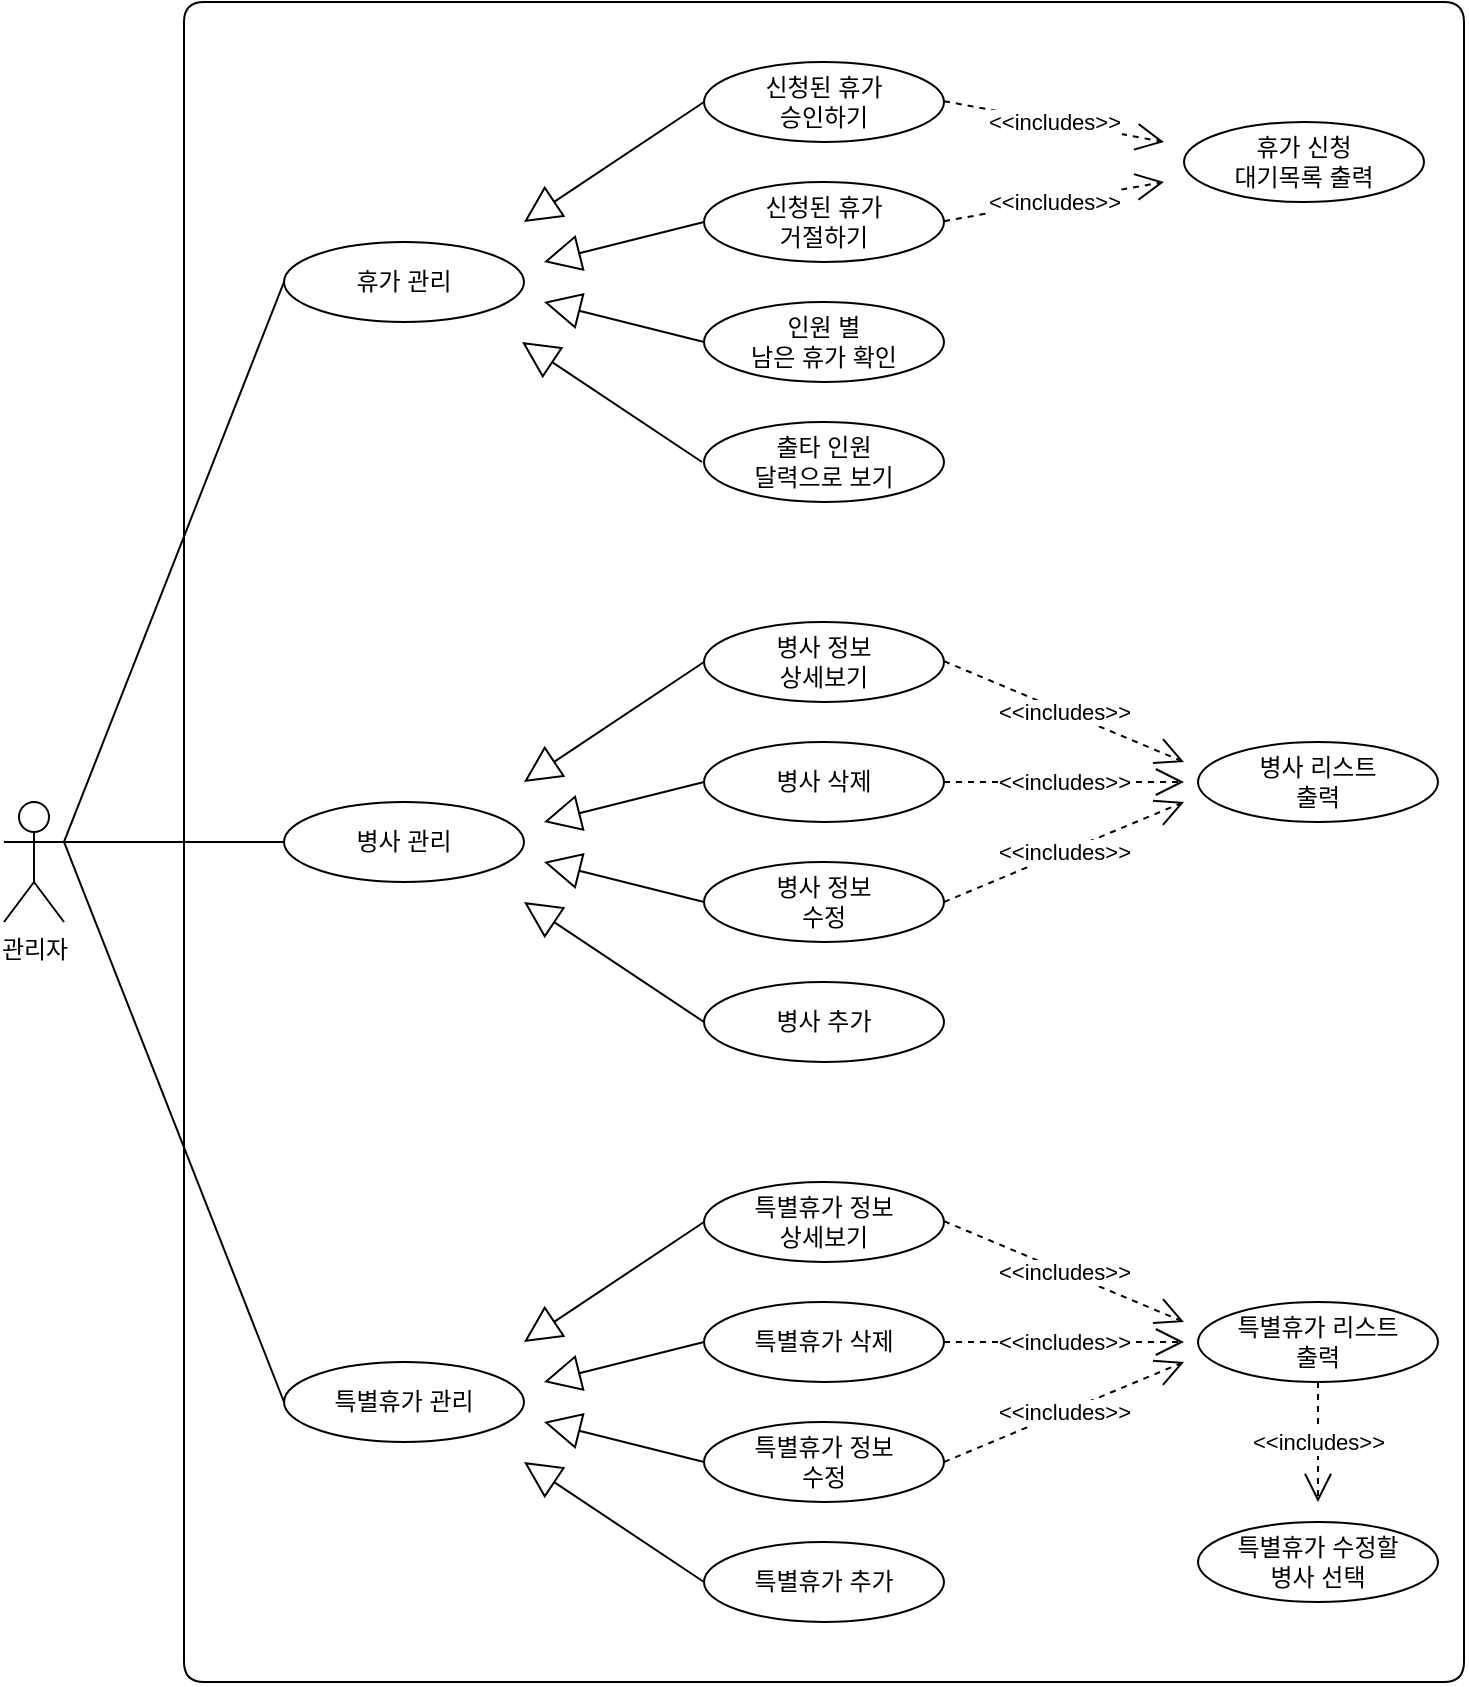 <mxfile version="13.0.4" type="github"><diagram id="YS1SxAoizn5CnRhY_9kf" name="Page-1"><mxGraphModel dx="1480" dy="892" grid="1" gridSize="10" guides="1" tooltips="1" connect="1" arrows="1" fold="1" page="1" pageScale="1" pageWidth="827" pageHeight="1169" math="0" shadow="0"><root><mxCell id="0"/><mxCell id="1" parent="0"/><mxCell id="ePIgWg8j0dTUq2NWj3uB-1" value="관리자" style="shape=umlActor;verticalLabelPosition=bottom;labelBackgroundColor=#ffffff;verticalAlign=top;html=1;outlineConnect=0;" parent="1" vertex="1"><mxGeometry x="70" y="440" width="30" height="60" as="geometry"/></mxCell><mxCell id="v1yStj9FJ5guEV33HrX2-2" value="휴가 관리" style="ellipse;whiteSpace=wrap;html=1;" vertex="1" parent="1"><mxGeometry x="210" y="160" width="120" height="40" as="geometry"/></mxCell><mxCell id="v1yStj9FJ5guEV33HrX2-3" value="병사 관리" style="ellipse;whiteSpace=wrap;html=1;" vertex="1" parent="1"><mxGeometry x="210" y="440" width="120" height="40" as="geometry"/></mxCell><mxCell id="v1yStj9FJ5guEV33HrX2-4" value="특별휴가 관리" style="ellipse;whiteSpace=wrap;html=1;" vertex="1" parent="1"><mxGeometry x="210" y="720" width="120" height="40" as="geometry"/></mxCell><mxCell id="v1yStj9FJ5guEV33HrX2-6" value="" style="endArrow=none;html=1;entryX=0;entryY=0.5;entryDx=0;entryDy=0;exitX=1;exitY=0.333;exitDx=0;exitDy=0;exitPerimeter=0;" edge="1" parent="1" source="ePIgWg8j0dTUq2NWj3uB-1" target="v1yStj9FJ5guEV33HrX2-2"><mxGeometry width="50" height="50" relative="1" as="geometry"><mxPoint x="100" y="480" as="sourcePoint"/><mxPoint x="150" y="430" as="targetPoint"/></mxGeometry></mxCell><mxCell id="v1yStj9FJ5guEV33HrX2-7" value="" style="endArrow=none;html=1;" edge="1" parent="1" target="v1yStj9FJ5guEV33HrX2-3"><mxGeometry width="50" height="50" relative="1" as="geometry"><mxPoint x="100" y="460" as="sourcePoint"/><mxPoint x="180" y="460" as="targetPoint"/></mxGeometry></mxCell><mxCell id="v1yStj9FJ5guEV33HrX2-8" value="" style="endArrow=none;html=1;exitX=0;exitY=0.5;exitDx=0;exitDy=0;entryX=1;entryY=0.333;entryDx=0;entryDy=0;entryPerimeter=0;" edge="1" parent="1" source="v1yStj9FJ5guEV33HrX2-4" target="ePIgWg8j0dTUq2NWj3uB-1"><mxGeometry width="50" height="50" relative="1" as="geometry"><mxPoint x="70" y="550" as="sourcePoint"/><mxPoint x="100" y="460" as="targetPoint"/></mxGeometry></mxCell><mxCell id="v1yStj9FJ5guEV33HrX2-13" value="병사 리스트&lt;br&gt;출력" style="ellipse;whiteSpace=wrap;html=1;" vertex="1" parent="1"><mxGeometry x="667" y="410" width="120" height="40" as="geometry"/></mxCell><mxCell id="v1yStj9FJ5guEV33HrX2-14" value="병사 추가" style="ellipse;whiteSpace=wrap;html=1;" vertex="1" parent="1"><mxGeometry x="420" y="530" width="120" height="40" as="geometry"/></mxCell><mxCell id="v1yStj9FJ5guEV33HrX2-15" value="병사 정보&lt;br&gt;상세보기" style="ellipse;whiteSpace=wrap;html=1;" vertex="1" parent="1"><mxGeometry x="420" y="350" width="120" height="40" as="geometry"/></mxCell><mxCell id="v1yStj9FJ5guEV33HrX2-16" value="병사 정보&lt;br&gt;수정" style="ellipse;whiteSpace=wrap;html=1;" vertex="1" parent="1"><mxGeometry x="420" y="470" width="120" height="40" as="geometry"/></mxCell><mxCell id="v1yStj9FJ5guEV33HrX2-17" value="병사 삭제" style="ellipse;whiteSpace=wrap;html=1;" vertex="1" parent="1"><mxGeometry x="420" y="410" width="120" height="40" as="geometry"/></mxCell><mxCell id="v1yStj9FJ5guEV33HrX2-21" value="&amp;lt;&amp;lt;includes&amp;gt;&amp;gt;" style="endArrow=open;endSize=12;dashed=1;html=1;" edge="1" parent="1"><mxGeometry width="160" relative="1" as="geometry"><mxPoint x="540" y="369.58" as="sourcePoint"/><mxPoint x="660" y="420" as="targetPoint"/></mxGeometry></mxCell><mxCell id="v1yStj9FJ5guEV33HrX2-24" value="&amp;lt;&amp;lt;includes&amp;gt;&amp;gt;" style="endArrow=open;endSize=12;dashed=1;html=1;" edge="1" parent="1"><mxGeometry width="160" relative="1" as="geometry"><mxPoint x="540" y="430" as="sourcePoint"/><mxPoint x="660" y="430" as="targetPoint"/></mxGeometry></mxCell><mxCell id="v1yStj9FJ5guEV33HrX2-25" value="&amp;lt;&amp;lt;includes&amp;gt;&amp;gt;" style="endArrow=open;endSize=12;dashed=1;html=1;" edge="1" parent="1"><mxGeometry width="160" relative="1" as="geometry"><mxPoint x="540" y="490.0" as="sourcePoint"/><mxPoint x="660" y="440" as="targetPoint"/></mxGeometry></mxCell><mxCell id="v1yStj9FJ5guEV33HrX2-26" value="" style="endArrow=block;endSize=16;endFill=0;html=1;exitX=0;exitY=0.5;exitDx=0;exitDy=0;" edge="1" parent="1" source="v1yStj9FJ5guEV33HrX2-14"><mxGeometry width="160" relative="1" as="geometry"><mxPoint x="450" y="580" as="sourcePoint"/><mxPoint x="330" y="490" as="targetPoint"/></mxGeometry></mxCell><mxCell id="v1yStj9FJ5guEV33HrX2-27" value="" style="endArrow=block;endSize=16;endFill=0;html=1;exitX=0;exitY=0.5;exitDx=0;exitDy=0;" edge="1" parent="1" source="v1yStj9FJ5guEV33HrX2-16"><mxGeometry width="160" relative="1" as="geometry"><mxPoint x="420" y="440" as="sourcePoint"/><mxPoint x="340" y="470" as="targetPoint"/></mxGeometry></mxCell><mxCell id="v1yStj9FJ5guEV33HrX2-28" value="" style="endArrow=block;endSize=16;endFill=0;html=1;exitX=0;exitY=0.5;exitDx=0;exitDy=0;" edge="1" parent="1" source="v1yStj9FJ5guEV33HrX2-17"><mxGeometry width="160" relative="1" as="geometry"><mxPoint x="420" y="380" as="sourcePoint"/><mxPoint x="340" y="450" as="targetPoint"/></mxGeometry></mxCell><mxCell id="v1yStj9FJ5guEV33HrX2-29" value="" style="endArrow=block;endSize=16;endFill=0;html=1;exitX=0;exitY=0.5;exitDx=0;exitDy=0;" edge="1" parent="1" source="v1yStj9FJ5guEV33HrX2-15"><mxGeometry width="160" relative="1" as="geometry"><mxPoint x="410" y="330" as="sourcePoint"/><mxPoint x="330" y="430" as="targetPoint"/></mxGeometry></mxCell><mxCell id="v1yStj9FJ5guEV33HrX2-43" value="특별휴가 리스트&lt;br&gt;출력" style="ellipse;whiteSpace=wrap;html=1;" vertex="1" parent="1"><mxGeometry x="667" y="690" width="120" height="40" as="geometry"/></mxCell><mxCell id="v1yStj9FJ5guEV33HrX2-44" value="특별휴가 추가" style="ellipse;whiteSpace=wrap;html=1;" vertex="1" parent="1"><mxGeometry x="420" y="810" width="120" height="40" as="geometry"/></mxCell><mxCell id="v1yStj9FJ5guEV33HrX2-45" value="특별휴가 정보&lt;br&gt;상세보기" style="ellipse;whiteSpace=wrap;html=1;" vertex="1" parent="1"><mxGeometry x="420" y="630" width="120" height="40" as="geometry"/></mxCell><mxCell id="v1yStj9FJ5guEV33HrX2-46" value="특별휴가 정보&lt;br&gt;수정" style="ellipse;whiteSpace=wrap;html=1;" vertex="1" parent="1"><mxGeometry x="420" y="750" width="120" height="40" as="geometry"/></mxCell><mxCell id="v1yStj9FJ5guEV33HrX2-47" value="특별휴가 삭제" style="ellipse;whiteSpace=wrap;html=1;" vertex="1" parent="1"><mxGeometry x="420" y="690" width="120" height="40" as="geometry"/></mxCell><mxCell id="v1yStj9FJ5guEV33HrX2-48" value="&amp;lt;&amp;lt;includes&amp;gt;&amp;gt;" style="endArrow=open;endSize=12;dashed=1;html=1;" edge="1" parent="1"><mxGeometry width="160" relative="1" as="geometry"><mxPoint x="540" y="649.58" as="sourcePoint"/><mxPoint x="660" y="700" as="targetPoint"/></mxGeometry></mxCell><mxCell id="v1yStj9FJ5guEV33HrX2-49" value="&amp;lt;&amp;lt;includes&amp;gt;&amp;gt;" style="endArrow=open;endSize=12;dashed=1;html=1;" edge="1" parent="1"><mxGeometry width="160" relative="1" as="geometry"><mxPoint x="540" y="710" as="sourcePoint"/><mxPoint x="660" y="710" as="targetPoint"/></mxGeometry></mxCell><mxCell id="v1yStj9FJ5guEV33HrX2-50" value="&amp;lt;&amp;lt;includes&amp;gt;&amp;gt;" style="endArrow=open;endSize=12;dashed=1;html=1;" edge="1" parent="1"><mxGeometry width="160" relative="1" as="geometry"><mxPoint x="540" y="770.0" as="sourcePoint"/><mxPoint x="660" y="720" as="targetPoint"/></mxGeometry></mxCell><mxCell id="v1yStj9FJ5guEV33HrX2-51" value="" style="endArrow=block;endSize=16;endFill=0;html=1;exitX=0;exitY=0.5;exitDx=0;exitDy=0;" edge="1" parent="1" source="v1yStj9FJ5guEV33HrX2-44"><mxGeometry width="160" relative="1" as="geometry"><mxPoint x="450" y="860" as="sourcePoint"/><mxPoint x="330" y="770" as="targetPoint"/></mxGeometry></mxCell><mxCell id="v1yStj9FJ5guEV33HrX2-52" value="" style="endArrow=block;endSize=16;endFill=0;html=1;exitX=0;exitY=0.5;exitDx=0;exitDy=0;" edge="1" parent="1" source="v1yStj9FJ5guEV33HrX2-46"><mxGeometry width="160" relative="1" as="geometry"><mxPoint x="420" y="720" as="sourcePoint"/><mxPoint x="340" y="750" as="targetPoint"/></mxGeometry></mxCell><mxCell id="v1yStj9FJ5guEV33HrX2-53" value="" style="endArrow=block;endSize=16;endFill=0;html=1;exitX=0;exitY=0.5;exitDx=0;exitDy=0;" edge="1" parent="1" source="v1yStj9FJ5guEV33HrX2-47"><mxGeometry width="160" relative="1" as="geometry"><mxPoint x="420" y="660" as="sourcePoint"/><mxPoint x="340" y="730" as="targetPoint"/></mxGeometry></mxCell><mxCell id="v1yStj9FJ5guEV33HrX2-54" value="" style="endArrow=block;endSize=16;endFill=0;html=1;exitX=0;exitY=0.5;exitDx=0;exitDy=0;" edge="1" parent="1" source="v1yStj9FJ5guEV33HrX2-45"><mxGeometry width="160" relative="1" as="geometry"><mxPoint x="410" y="610" as="sourcePoint"/><mxPoint x="330" y="710" as="targetPoint"/></mxGeometry></mxCell><mxCell id="v1yStj9FJ5guEV33HrX2-55" value="특별휴가 수정할&lt;br&gt;병사 선택" style="ellipse;whiteSpace=wrap;html=1;" vertex="1" parent="1"><mxGeometry x="667" y="800" width="120" height="40" as="geometry"/></mxCell><mxCell id="v1yStj9FJ5guEV33HrX2-56" value="&amp;lt;&amp;lt;includes&amp;gt;&amp;gt;" style="endArrow=open;endSize=12;dashed=1;html=1;exitX=0.5;exitY=1;exitDx=0;exitDy=0;" edge="1" parent="1" source="v1yStj9FJ5guEV33HrX2-43"><mxGeometry width="160" relative="1" as="geometry"><mxPoint x="720" y="730.0" as="sourcePoint"/><mxPoint x="727" y="790" as="targetPoint"/></mxGeometry></mxCell><mxCell id="v1yStj9FJ5guEV33HrX2-57" value="휴가 신청&lt;br&gt;대기목록 출력" style="ellipse;whiteSpace=wrap;html=1;" vertex="1" parent="1"><mxGeometry x="660" y="100" width="120" height="40" as="geometry"/></mxCell><mxCell id="v1yStj9FJ5guEV33HrX2-58" value="신청된 휴가&lt;br&gt;승인하기" style="ellipse;whiteSpace=wrap;html=1;" vertex="1" parent="1"><mxGeometry x="420" y="70" width="120" height="40" as="geometry"/></mxCell><mxCell id="v1yStj9FJ5guEV33HrX2-59" value="신청된 휴가&lt;br&gt;거절하기" style="ellipse;whiteSpace=wrap;html=1;" vertex="1" parent="1"><mxGeometry x="420" y="130" width="120" height="40" as="geometry"/></mxCell><mxCell id="v1yStj9FJ5guEV33HrX2-60" value="인원 별&lt;br&gt;남은 휴가 확인" style="ellipse;whiteSpace=wrap;html=1;" vertex="1" parent="1"><mxGeometry x="420" y="190" width="120" height="40" as="geometry"/></mxCell><mxCell id="v1yStj9FJ5guEV33HrX2-62" value="출타 인원&lt;br&gt;달력으로 보기" style="ellipse;whiteSpace=wrap;html=1;" vertex="1" parent="1"><mxGeometry x="420" y="250" width="120" height="40" as="geometry"/></mxCell><mxCell id="v1yStj9FJ5guEV33HrX2-64" value="" style="endArrow=block;endSize=16;endFill=0;html=1;exitX=0;exitY=0.5;exitDx=0;exitDy=0;" edge="1" parent="1"><mxGeometry width="160" relative="1" as="geometry"><mxPoint x="420" y="90" as="sourcePoint"/><mxPoint x="330" y="150" as="targetPoint"/></mxGeometry></mxCell><mxCell id="v1yStj9FJ5guEV33HrX2-65" value="" style="endArrow=block;endSize=16;endFill=0;html=1;exitX=0;exitY=0.5;exitDx=0;exitDy=0;" edge="1" parent="1"><mxGeometry width="160" relative="1" as="geometry"><mxPoint x="420" y="150" as="sourcePoint"/><mxPoint x="340" y="170" as="targetPoint"/></mxGeometry></mxCell><mxCell id="v1yStj9FJ5guEV33HrX2-66" value="" style="endArrow=block;endSize=16;endFill=0;html=1;exitX=0;exitY=0.5;exitDx=0;exitDy=0;" edge="1" parent="1"><mxGeometry width="160" relative="1" as="geometry"><mxPoint x="420" y="210" as="sourcePoint"/><mxPoint x="340" y="190" as="targetPoint"/></mxGeometry></mxCell><mxCell id="v1yStj9FJ5guEV33HrX2-67" value="" style="endArrow=block;endSize=16;endFill=0;html=1;exitX=0;exitY=0.5;exitDx=0;exitDy=0;" edge="1" parent="1"><mxGeometry width="160" relative="1" as="geometry"><mxPoint x="419" y="270" as="sourcePoint"/><mxPoint x="329" y="210" as="targetPoint"/></mxGeometry></mxCell><mxCell id="v1yStj9FJ5guEV33HrX2-69" value="&amp;lt;&amp;lt;includes&amp;gt;&amp;gt;" style="endArrow=open;endSize=12;dashed=1;html=1;" edge="1" parent="1"><mxGeometry width="160" relative="1" as="geometry"><mxPoint x="540" y="89.58" as="sourcePoint"/><mxPoint x="650" y="110" as="targetPoint"/></mxGeometry></mxCell><mxCell id="v1yStj9FJ5guEV33HrX2-70" value="&amp;lt;&amp;lt;includes&amp;gt;&amp;gt;" style="endArrow=open;endSize=12;dashed=1;html=1;" edge="1" parent="1"><mxGeometry width="160" relative="1" as="geometry"><mxPoint x="540" y="149.58" as="sourcePoint"/><mxPoint x="650" y="130" as="targetPoint"/></mxGeometry></mxCell><mxCell id="v1yStj9FJ5guEV33HrX2-74" value="" style="endArrow=none;html=1;edgeStyle=orthogonalEdgeStyle;" edge="1" parent="1"><mxGeometry relative="1" as="geometry"><mxPoint x="160" y="620" as="sourcePoint"/><mxPoint x="160" y="610" as="targetPoint"/><Array as="points"><mxPoint x="160" y="40"/><mxPoint x="800" y="40"/><mxPoint x="800" y="880"/><mxPoint x="160" y="880"/></Array></mxGeometry></mxCell><mxCell id="v1yStj9FJ5guEV33HrX2-75" value="" style="resizable=0;html=1;align=left;verticalAlign=bottom;labelBackgroundColor=#ffffff;fontSize=10;" connectable="0" vertex="1" parent="v1yStj9FJ5guEV33HrX2-74"><mxGeometry x="-1" relative="1" as="geometry"/></mxCell><mxCell id="v1yStj9FJ5guEV33HrX2-76" value="" style="resizable=0;html=1;align=right;verticalAlign=bottom;labelBackgroundColor=#ffffff;fontSize=10;" connectable="0" vertex="1" parent="v1yStj9FJ5guEV33HrX2-74"><mxGeometry x="1" relative="1" as="geometry"/></mxCell></root></mxGraphModel></diagram></mxfile>
